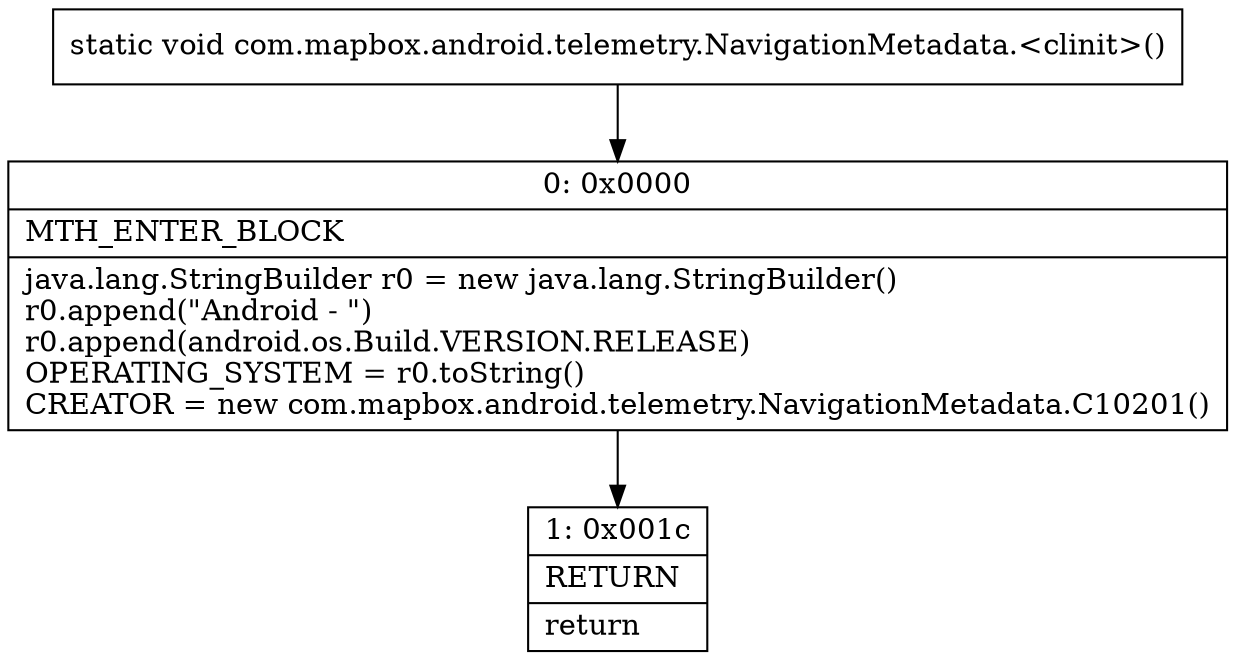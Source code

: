 digraph "CFG forcom.mapbox.android.telemetry.NavigationMetadata.\<clinit\>()V" {
Node_0 [shape=record,label="{0\:\ 0x0000|MTH_ENTER_BLOCK\l|java.lang.StringBuilder r0 = new java.lang.StringBuilder()\lr0.append(\"Android \- \")\lr0.append(android.os.Build.VERSION.RELEASE)\lOPERATING_SYSTEM = r0.toString()\lCREATOR = new com.mapbox.android.telemetry.NavigationMetadata.C10201()\l}"];
Node_1 [shape=record,label="{1\:\ 0x001c|RETURN\l|return\l}"];
MethodNode[shape=record,label="{static void com.mapbox.android.telemetry.NavigationMetadata.\<clinit\>() }"];
MethodNode -> Node_0;
Node_0 -> Node_1;
}

